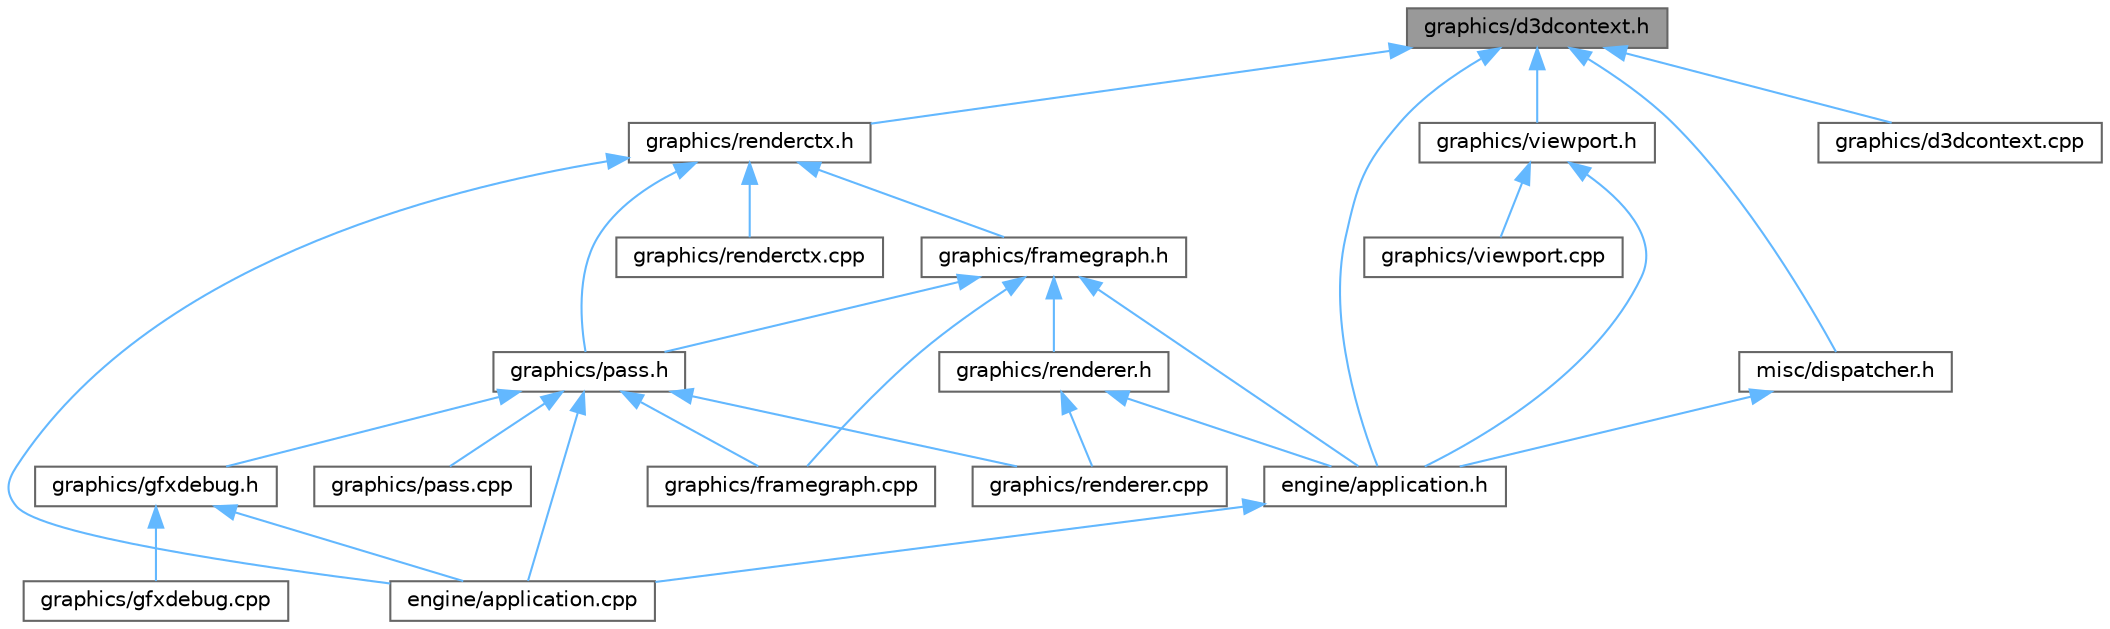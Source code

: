 digraph "graphics/d3dcontext.h"
{
 // LATEX_PDF_SIZE
  bgcolor="transparent";
  edge [fontname=Helvetica,fontsize=10,labelfontname=Helvetica,labelfontsize=10];
  node [fontname=Helvetica,fontsize=10,shape=box,height=0.2,width=0.4];
  Node1 [id="Node000001",label="graphics/d3dcontext.h",height=0.2,width=0.4,color="gray40", fillcolor="grey60", style="filled", fontcolor="black",tooltip=" "];
  Node1 -> Node2 [id="edge1_Node000001_Node000002",dir="back",color="steelblue1",style="solid",tooltip=" "];
  Node2 [id="Node000002",label="engine/application.h",height=0.2,width=0.4,color="grey40", fillcolor="white", style="filled",URL="$application_8h.html",tooltip=" "];
  Node2 -> Node3 [id="edge2_Node000002_Node000003",dir="back",color="steelblue1",style="solid",tooltip=" "];
  Node3 [id="Node000003",label="engine/application.cpp",height=0.2,width=0.4,color="grey40", fillcolor="white", style="filled",URL="$application_8cpp.html",tooltip=" "];
  Node1 -> Node4 [id="edge3_Node000001_Node000004",dir="back",color="steelblue1",style="solid",tooltip=" "];
  Node4 [id="Node000004",label="graphics/d3dcontext.cpp",height=0.2,width=0.4,color="grey40", fillcolor="white", style="filled",URL="$d3dcontext_8cpp.html",tooltip=" "];
  Node1 -> Node5 [id="edge4_Node000001_Node000005",dir="back",color="steelblue1",style="solid",tooltip=" "];
  Node5 [id="Node000005",label="graphics/renderctx.h",height=0.2,width=0.4,color="grey40", fillcolor="white", style="filled",URL="$renderctx_8h.html",tooltip=" "];
  Node5 -> Node3 [id="edge5_Node000005_Node000003",dir="back",color="steelblue1",style="solid",tooltip=" "];
  Node5 -> Node6 [id="edge6_Node000005_Node000006",dir="back",color="steelblue1",style="solid",tooltip=" "];
  Node6 [id="Node000006",label="graphics/framegraph.h",height=0.2,width=0.4,color="grey40", fillcolor="white", style="filled",URL="$framegraph_8h.html",tooltip=" "];
  Node6 -> Node2 [id="edge7_Node000006_Node000002",dir="back",color="steelblue1",style="solid",tooltip=" "];
  Node6 -> Node7 [id="edge8_Node000006_Node000007",dir="back",color="steelblue1",style="solid",tooltip=" "];
  Node7 [id="Node000007",label="graphics/framegraph.cpp",height=0.2,width=0.4,color="grey40", fillcolor="white", style="filled",URL="$framegraph_8cpp.html",tooltip=" "];
  Node6 -> Node8 [id="edge9_Node000006_Node000008",dir="back",color="steelblue1",style="solid",tooltip=" "];
  Node8 [id="Node000008",label="graphics/pass.h",height=0.2,width=0.4,color="grey40", fillcolor="white", style="filled",URL="$pass_8h.html",tooltip=" "];
  Node8 -> Node3 [id="edge10_Node000008_Node000003",dir="back",color="steelblue1",style="solid",tooltip=" "];
  Node8 -> Node7 [id="edge11_Node000008_Node000007",dir="back",color="steelblue1",style="solid",tooltip=" "];
  Node8 -> Node9 [id="edge12_Node000008_Node000009",dir="back",color="steelblue1",style="solid",tooltip=" "];
  Node9 [id="Node000009",label="graphics/gfxdebug.h",height=0.2,width=0.4,color="grey40", fillcolor="white", style="filled",URL="$gfxdebug_8h.html",tooltip=" "];
  Node9 -> Node3 [id="edge13_Node000009_Node000003",dir="back",color="steelblue1",style="solid",tooltip=" "];
  Node9 -> Node10 [id="edge14_Node000009_Node000010",dir="back",color="steelblue1",style="solid",tooltip=" "];
  Node10 [id="Node000010",label="graphics/gfxdebug.cpp",height=0.2,width=0.4,color="grey40", fillcolor="white", style="filled",URL="$gfxdebug_8cpp.html",tooltip=" "];
  Node8 -> Node11 [id="edge15_Node000008_Node000011",dir="back",color="steelblue1",style="solid",tooltip=" "];
  Node11 [id="Node000011",label="graphics/pass.cpp",height=0.2,width=0.4,color="grey40", fillcolor="white", style="filled",URL="$pass_8cpp.html",tooltip=" "];
  Node8 -> Node12 [id="edge16_Node000008_Node000012",dir="back",color="steelblue1",style="solid",tooltip=" "];
  Node12 [id="Node000012",label="graphics/renderer.cpp",height=0.2,width=0.4,color="grey40", fillcolor="white", style="filled",URL="$renderer_8cpp.html",tooltip=" "];
  Node6 -> Node13 [id="edge17_Node000006_Node000013",dir="back",color="steelblue1",style="solid",tooltip=" "];
  Node13 [id="Node000013",label="graphics/renderer.h",height=0.2,width=0.4,color="grey40", fillcolor="white", style="filled",URL="$renderer_8h.html",tooltip=" "];
  Node13 -> Node2 [id="edge18_Node000013_Node000002",dir="back",color="steelblue1",style="solid",tooltip=" "];
  Node13 -> Node12 [id="edge19_Node000013_Node000012",dir="back",color="steelblue1",style="solid",tooltip=" "];
  Node5 -> Node8 [id="edge20_Node000005_Node000008",dir="back",color="steelblue1",style="solid",tooltip=" "];
  Node5 -> Node14 [id="edge21_Node000005_Node000014",dir="back",color="steelblue1",style="solid",tooltip=" "];
  Node14 [id="Node000014",label="graphics/renderctx.cpp",height=0.2,width=0.4,color="grey40", fillcolor="white", style="filled",URL="$renderctx_8cpp.html",tooltip=" "];
  Node1 -> Node15 [id="edge22_Node000001_Node000015",dir="back",color="steelblue1",style="solid",tooltip=" "];
  Node15 [id="Node000015",label="graphics/viewport.h",height=0.2,width=0.4,color="grey40", fillcolor="white", style="filled",URL="$viewport_8h.html",tooltip=" "];
  Node15 -> Node2 [id="edge23_Node000015_Node000002",dir="back",color="steelblue1",style="solid",tooltip=" "];
  Node15 -> Node16 [id="edge24_Node000015_Node000016",dir="back",color="steelblue1",style="solid",tooltip=" "];
  Node16 [id="Node000016",label="graphics/viewport.cpp",height=0.2,width=0.4,color="grey40", fillcolor="white", style="filled",URL="$viewport_8cpp.html",tooltip=" "];
  Node1 -> Node17 [id="edge25_Node000001_Node000017",dir="back",color="steelblue1",style="solid",tooltip=" "];
  Node17 [id="Node000017",label="misc/dispatcher.h",height=0.2,width=0.4,color="grey40", fillcolor="white", style="filled",URL="$dispatcher_8h.html",tooltip=" "];
  Node17 -> Node2 [id="edge26_Node000017_Node000002",dir="back",color="steelblue1",style="solid",tooltip=" "];
}
